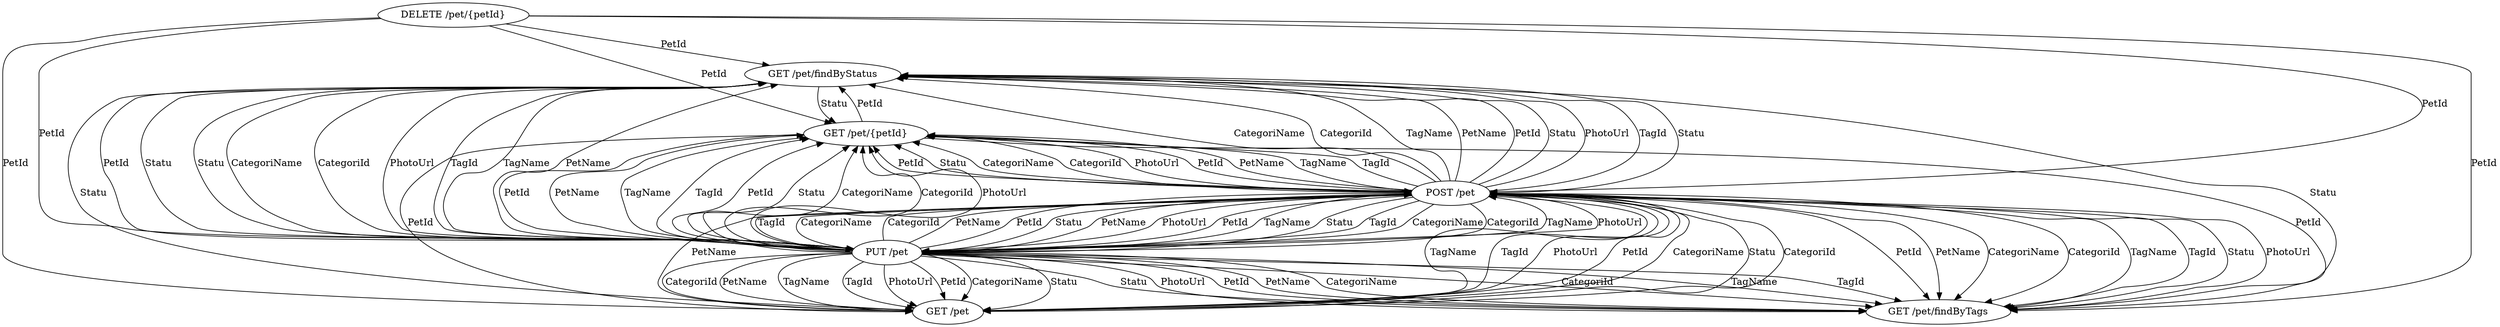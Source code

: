 digraph G {
  1 [ label="GET /pet/findByStatus" ];
  2 [ label="GET /pet/{petId}" ];
  3 [ label="DELETE /pet/{petId}" ];
  4 [ label="POST /pet" ];
  5 [ label="GET /pet/findByTags" ];
  6 [ label="PUT /pet" ];
  7 [ label="GET /pet" ];
  6 -> 1 [ label="TagName" ];
  6 -> 1 [ label="PetName" ];
  6 -> 1 [ label="PetId" ];
  6 -> 1 [ label="Statu" ];
  6 -> 1 [ label="CategoriName" ];
  6 -> 1 [ label="CategoriId" ];
  6 -> 1 [ label="PhotoUrl" ];
  6 -> 1 [ label="TagId" ];
  3 -> 1 [ label="PetId" ];
  4 -> 1 [ label="TagName" ];
  4 -> 1 [ label="PetName" ];
  4 -> 1 [ label="PetId" ];
  4 -> 1 [ label="Statu" ];
  4 -> 1 [ label="CategoriName" ];
  4 -> 1 [ label="CategoriId" ];
  4 -> 1 [ label="PhotoUrl" ];
  4 -> 1 [ label="TagId" ];
  2 -> 1 [ label="PetId" ];
  1 -> 6 [ label="Statu" ];
  3 -> 6 [ label="PetId" ];
  4 -> 6 [ label="PetName" ];
  4 -> 6 [ label="PhotoUrl" ];
  4 -> 6 [ label="PetId" ];
  4 -> 6 [ label="TagName" ];
  4 -> 6 [ label="Statu" ];
  4 -> 6 [ label="TagId" ];
  4 -> 6 [ label="CategoriName" ];
  4 -> 6 [ label="CategoriId" ];
  2 -> 6 [ label="PetId" ];
  1 -> 5 [ label="Statu" ];
  6 -> 5 [ label="PetId" ];
  6 -> 5 [ label="PetName" ];
  6 -> 5 [ label="CategoriName" ];
  6 -> 5 [ label="CategoriId" ];
  6 -> 5 [ label="TagName" ];
  6 -> 5 [ label="TagId" ];
  6 -> 5 [ label="Statu" ];
  6 -> 5 [ label="PhotoUrl" ];
  3 -> 5 [ label="PetId" ];
  4 -> 5 [ label="PetId" ];
  4 -> 5 [ label="PetName" ];
  4 -> 5 [ label="CategoriName" ];
  4 -> 5 [ label="CategoriId" ];
  4 -> 5 [ label="TagName" ];
  4 -> 5 [ label="TagId" ];
  4 -> 5 [ label="Statu" ];
  4 -> 5 [ label="PhotoUrl" ];
  2 -> 5 [ label="PetId" ];
  1 -> 4 [ label="Statu" ];
  6 -> 4 [ label="TagName" ];
  6 -> 4 [ label="PhotoUrl" ];
  6 -> 4 [ label="TagId" ];
  6 -> 4 [ label="CategoriName" ];
  6 -> 4 [ label="CategoriId" ];
  6 -> 4 [ label="PetName" ];
  6 -> 4 [ label="PetId" ];
  6 -> 4 [ label="Statu" ];
  3 -> 4 [ label="PetId" ];
  2 -> 4 [ label="PetId" ];
  1 -> 7 [ label="Statu" ];
  6 -> 7 [ label="PetName" ];
  6 -> 7 [ label="TagName" ];
  6 -> 7 [ label="TagId" ];
  6 -> 7 [ label="PhotoUrl" ];
  6 -> 7 [ label="PetId" ];
  6 -> 7 [ label="CategoriName" ];
  6 -> 7 [ label="Statu" ];
  6 -> 7 [ label="CategoriId" ];
  3 -> 7 [ label="PetId" ];
  4 -> 7 [ label="PetName" ];
  4 -> 7 [ label="TagName" ];
  4 -> 7 [ label="TagId" ];
  4 -> 7 [ label="PhotoUrl" ];
  4 -> 7 [ label="PetId" ];
  4 -> 7 [ label="CategoriName" ];
  4 -> 7 [ label="Statu" ];
  4 -> 7 [ label="CategoriId" ];
  2 -> 7 [ label="PetId" ];
  1 -> 2 [ label="Statu" ];
  6 -> 2 [ label="PetName" ];
  6 -> 2 [ label="TagName" ];
  6 -> 2 [ label="TagId" ];
  6 -> 2 [ label="PetId" ];
  6 -> 2 [ label="Statu" ];
  6 -> 2 [ label="CategoriName" ];
  6 -> 2 [ label="CategoriId" ];
  6 -> 2 [ label="PhotoUrl" ];
  3 -> 2 [ label="PetId" ];
  4 -> 2 [ label="PetName" ];
  4 -> 2 [ label="TagName" ];
  4 -> 2 [ label="TagId" ];
  4 -> 2 [ label="PetId" ];
  4 -> 2 [ label="Statu" ];
  4 -> 2 [ label="CategoriName" ];
  4 -> 2 [ label="CategoriId" ];
  4 -> 2 [ label="PhotoUrl" ];
}
